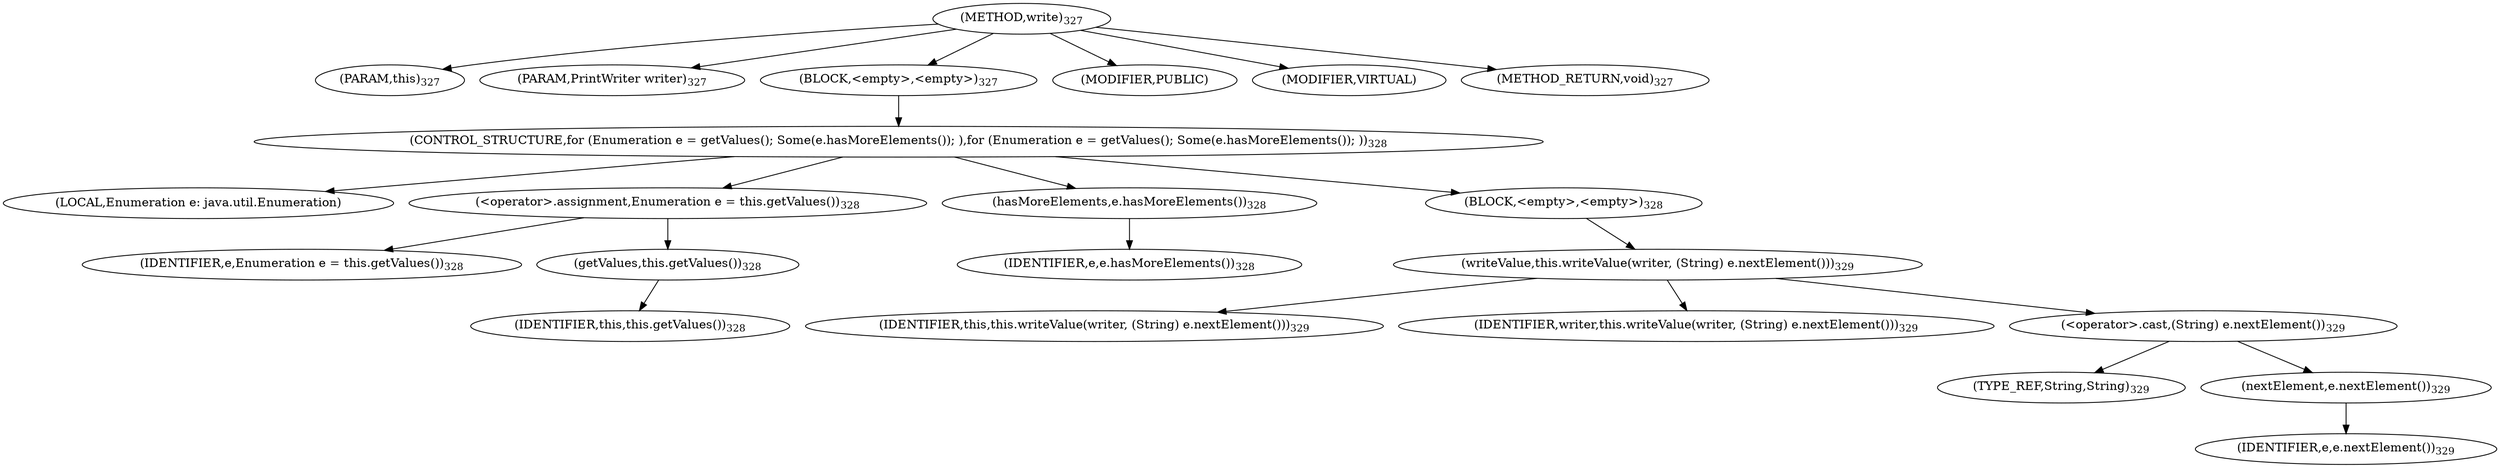 digraph "write" {  
"586" [label = <(METHOD,write)<SUB>327</SUB>> ]
"23" [label = <(PARAM,this)<SUB>327</SUB>> ]
"587" [label = <(PARAM,PrintWriter writer)<SUB>327</SUB>> ]
"588" [label = <(BLOCK,&lt;empty&gt;,&lt;empty&gt;)<SUB>327</SUB>> ]
"589" [label = <(CONTROL_STRUCTURE,for (Enumeration e = getValues(); Some(e.hasMoreElements()); ),for (Enumeration e = getValues(); Some(e.hasMoreElements()); ))<SUB>328</SUB>> ]
"590" [label = <(LOCAL,Enumeration e: java.util.Enumeration)> ]
"591" [label = <(&lt;operator&gt;.assignment,Enumeration e = this.getValues())<SUB>328</SUB>> ]
"592" [label = <(IDENTIFIER,e,Enumeration e = this.getValues())<SUB>328</SUB>> ]
"593" [label = <(getValues,this.getValues())<SUB>328</SUB>> ]
"22" [label = <(IDENTIFIER,this,this.getValues())<SUB>328</SUB>> ]
"594" [label = <(hasMoreElements,e.hasMoreElements())<SUB>328</SUB>> ]
"595" [label = <(IDENTIFIER,e,e.hasMoreElements())<SUB>328</SUB>> ]
"596" [label = <(BLOCK,&lt;empty&gt;,&lt;empty&gt;)<SUB>328</SUB>> ]
"597" [label = <(writeValue,this.writeValue(writer, (String) e.nextElement()))<SUB>329</SUB>> ]
"24" [label = <(IDENTIFIER,this,this.writeValue(writer, (String) e.nextElement()))<SUB>329</SUB>> ]
"598" [label = <(IDENTIFIER,writer,this.writeValue(writer, (String) e.nextElement()))<SUB>329</SUB>> ]
"599" [label = <(&lt;operator&gt;.cast,(String) e.nextElement())<SUB>329</SUB>> ]
"600" [label = <(TYPE_REF,String,String)<SUB>329</SUB>> ]
"601" [label = <(nextElement,e.nextElement())<SUB>329</SUB>> ]
"602" [label = <(IDENTIFIER,e,e.nextElement())<SUB>329</SUB>> ]
"603" [label = <(MODIFIER,PUBLIC)> ]
"604" [label = <(MODIFIER,VIRTUAL)> ]
"605" [label = <(METHOD_RETURN,void)<SUB>327</SUB>> ]
  "586" -> "23" 
  "586" -> "587" 
  "586" -> "588" 
  "586" -> "603" 
  "586" -> "604" 
  "586" -> "605" 
  "588" -> "589" 
  "589" -> "590" 
  "589" -> "591" 
  "589" -> "594" 
  "589" -> "596" 
  "591" -> "592" 
  "591" -> "593" 
  "593" -> "22" 
  "594" -> "595" 
  "596" -> "597" 
  "597" -> "24" 
  "597" -> "598" 
  "597" -> "599" 
  "599" -> "600" 
  "599" -> "601" 
  "601" -> "602" 
}
